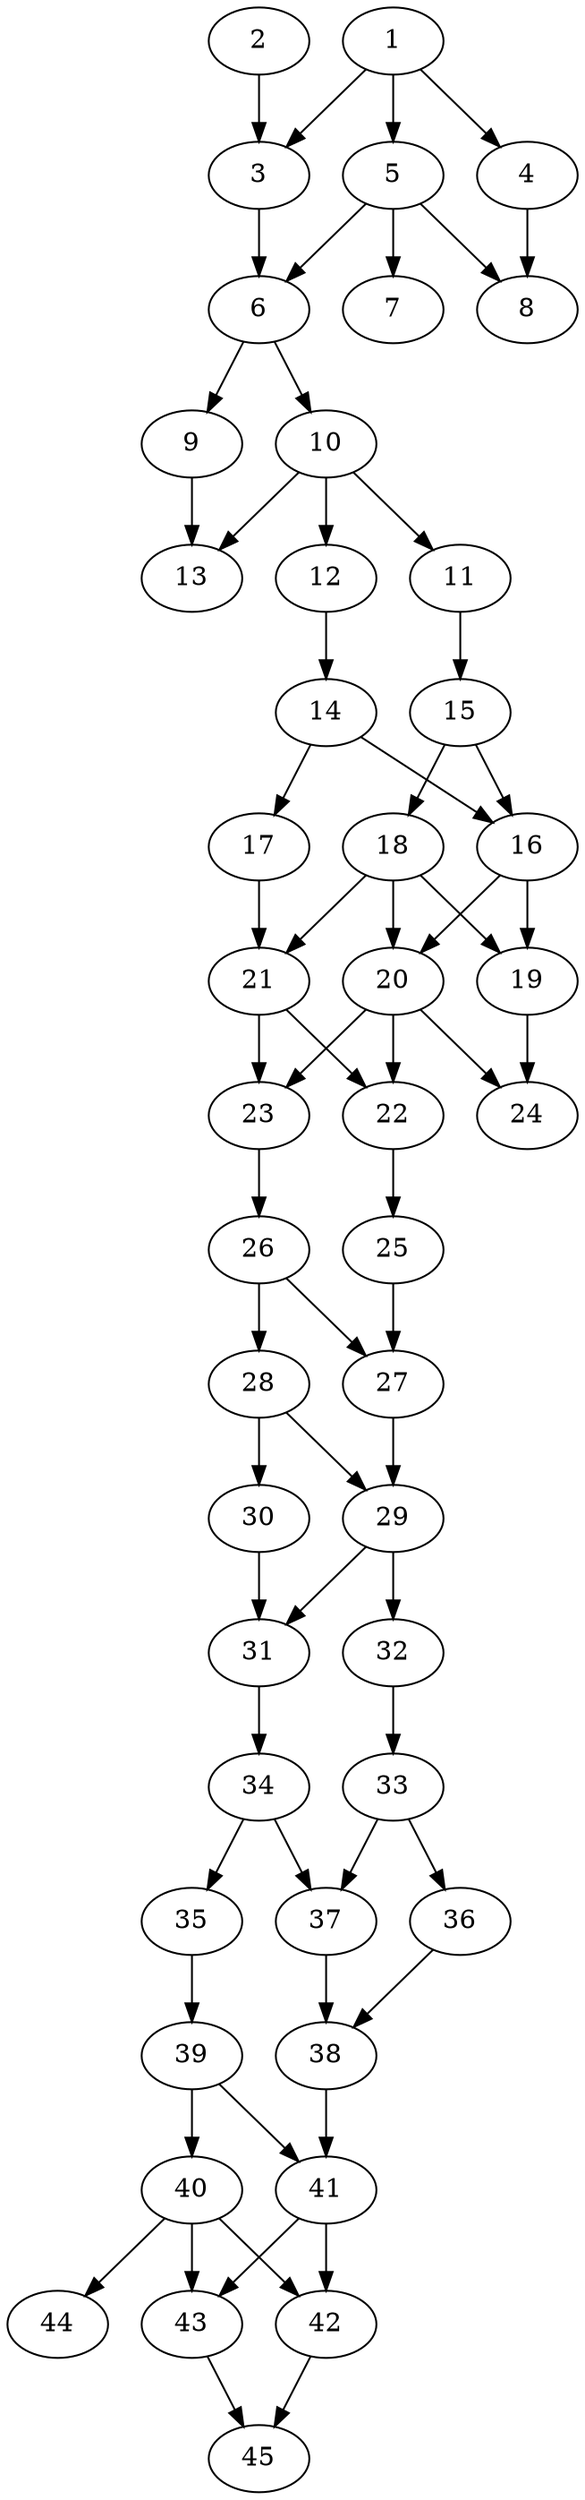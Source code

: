 // DAG automatically generated by daggen at Thu Oct  3 14:07:24 2019
// ./daggen --dot -n 45 --ccr 0.4 --fat 0.3 --regular 0.9 --density 0.7 --mindata 5242880 --maxdata 52428800 
digraph G {
  1 [size="86469120", alpha="0.10", expect_size="34587648"] 
  1 -> 3 [size ="34587648"]
  1 -> 4 [size ="34587648"]
  1 -> 5 [size ="34587648"]
  2 [size="18634240", alpha="0.04", expect_size="7453696"] 
  2 -> 3 [size ="7453696"]
  3 [size="69171200", alpha="0.07", expect_size="27668480"] 
  3 -> 6 [size ="27668480"]
  4 [size="13821440", alpha="0.02", expect_size="5528576"] 
  4 -> 8 [size ="5528576"]
  5 [size="34455040", alpha="0.14", expect_size="13782016"] 
  5 -> 6 [size ="13782016"]
  5 -> 7 [size ="13782016"]
  5 -> 8 [size ="13782016"]
  6 [size="43304960", alpha="0.01", expect_size="17321984"] 
  6 -> 9 [size ="17321984"]
  6 -> 10 [size ="17321984"]
  7 [size="14440960", alpha="0.14", expect_size="5776384"] 
  8 [size="63193600", alpha="0.18", expect_size="25277440"] 
  9 [size="74644480", alpha="0.16", expect_size="29857792"] 
  9 -> 13 [size ="29857792"]
  10 [size="111608320", alpha="0.07", expect_size="44643328"] 
  10 -> 11 [size ="44643328"]
  10 -> 12 [size ="44643328"]
  10 -> 13 [size ="44643328"]
  11 [size="92823040", alpha="0.18", expect_size="37129216"] 
  11 -> 15 [size ="37129216"]
  12 [size="36272640", alpha="0.02", expect_size="14509056"] 
  12 -> 14 [size ="14509056"]
  13 [size="61667840", alpha="0.03", expect_size="24667136"] 
  14 [size="102794240", alpha="0.11", expect_size="41117696"] 
  14 -> 16 [size ="41117696"]
  14 -> 17 [size ="41117696"]
  15 [size="114396160", alpha="0.13", expect_size="45758464"] 
  15 -> 16 [size ="45758464"]
  15 -> 18 [size ="45758464"]
  16 [size="81548800", alpha="0.08", expect_size="32619520"] 
  16 -> 19 [size ="32619520"]
  16 -> 20 [size ="32619520"]
  17 [size="86970880", alpha="0.19", expect_size="34788352"] 
  17 -> 21 [size ="34788352"]
  18 [size="54528000", alpha="0.13", expect_size="21811200"] 
  18 -> 19 [size ="21811200"]
  18 -> 20 [size ="21811200"]
  18 -> 21 [size ="21811200"]
  19 [size="43328000", alpha="0.08", expect_size="17331200"] 
  19 -> 24 [size ="17331200"]
  20 [size="17423360", alpha="0.06", expect_size="6969344"] 
  20 -> 22 [size ="6969344"]
  20 -> 23 [size ="6969344"]
  20 -> 24 [size ="6969344"]
  21 [size="58726400", alpha="0.16", expect_size="23490560"] 
  21 -> 22 [size ="23490560"]
  21 -> 23 [size ="23490560"]
  22 [size="49461760", alpha="0.07", expect_size="19784704"] 
  22 -> 25 [size ="19784704"]
  23 [size="60280320", alpha="0.08", expect_size="24112128"] 
  23 -> 26 [size ="24112128"]
  24 [size="75555840", alpha="0.08", expect_size="30222336"] 
  25 [size="20643840", alpha="0.13", expect_size="8257536"] 
  25 -> 27 [size ="8257536"]
  26 [size="94653440", alpha="0.02", expect_size="37861376"] 
  26 -> 27 [size ="37861376"]
  26 -> 28 [size ="37861376"]
  27 [size="21532160", alpha="0.12", expect_size="8612864"] 
  27 -> 29 [size ="8612864"]
  28 [size="15749120", alpha="0.10", expect_size="6299648"] 
  28 -> 29 [size ="6299648"]
  28 -> 30 [size ="6299648"]
  29 [size="94609920", alpha="0.18", expect_size="37843968"] 
  29 -> 31 [size ="37843968"]
  29 -> 32 [size ="37843968"]
  30 [size="24765440", alpha="0.04", expect_size="9906176"] 
  30 -> 31 [size ="9906176"]
  31 [size="59220480", alpha="0.02", expect_size="23688192"] 
  31 -> 34 [size ="23688192"]
  32 [size="35407360", alpha="0.05", expect_size="14162944"] 
  32 -> 33 [size ="14162944"]
  33 [size="76812800", alpha="0.16", expect_size="30725120"] 
  33 -> 36 [size ="30725120"]
  33 -> 37 [size ="30725120"]
  34 [size="121543680", alpha="0.02", expect_size="48617472"] 
  34 -> 35 [size ="48617472"]
  34 -> 37 [size ="48617472"]
  35 [size="52349440", alpha="0.06", expect_size="20939776"] 
  35 -> 39 [size ="20939776"]
  36 [size="126510080", alpha="0.01", expect_size="50604032"] 
  36 -> 38 [size ="50604032"]
  37 [size="20326400", alpha="0.08", expect_size="8130560"] 
  37 -> 38 [size ="8130560"]
  38 [size="89029120", alpha="0.02", expect_size="35611648"] 
  38 -> 41 [size ="35611648"]
  39 [size="28815360", alpha="0.02", expect_size="11526144"] 
  39 -> 40 [size ="11526144"]
  39 -> 41 [size ="11526144"]
  40 [size="19184640", alpha="0.02", expect_size="7673856"] 
  40 -> 42 [size ="7673856"]
  40 -> 43 [size ="7673856"]
  40 -> 44 [size ="7673856"]
  41 [size="40675840", alpha="0.10", expect_size="16270336"] 
  41 -> 42 [size ="16270336"]
  41 -> 43 [size ="16270336"]
  42 [size="55037440", alpha="0.05", expect_size="22014976"] 
  42 -> 45 [size ="22014976"]
  43 [size="85440000", alpha="0.07", expect_size="34176000"] 
  43 -> 45 [size ="34176000"]
  44 [size="62479360", alpha="0.20", expect_size="24991744"] 
  45 [size="75840000", alpha="0.14", expect_size="30336000"] 
}
